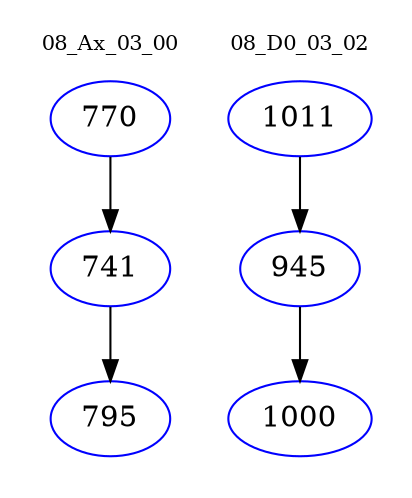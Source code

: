 digraph{
subgraph cluster_0 {
color = white
label = "08_Ax_03_00";
fontsize=10;
T0_770 [label="770", color="blue"]
T0_770 -> T0_741 [color="black"]
T0_741 [label="741", color="blue"]
T0_741 -> T0_795 [color="black"]
T0_795 [label="795", color="blue"]
}
subgraph cluster_1 {
color = white
label = "08_D0_03_02";
fontsize=10;
T1_1011 [label="1011", color="blue"]
T1_1011 -> T1_945 [color="black"]
T1_945 [label="945", color="blue"]
T1_945 -> T1_1000 [color="black"]
T1_1000 [label="1000", color="blue"]
}
}
